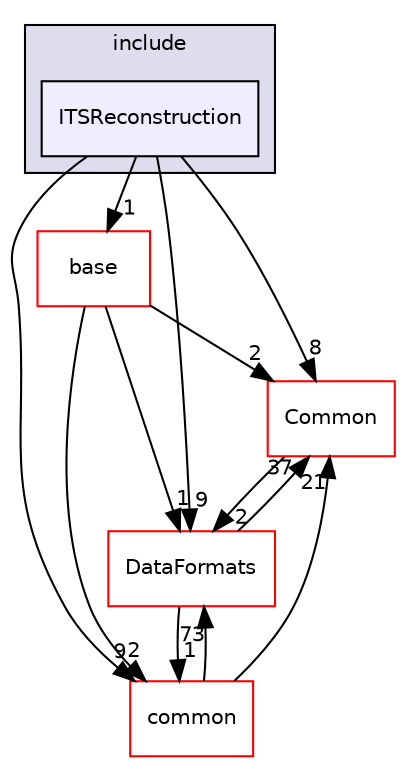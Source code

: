 digraph "/home/travis/build/AliceO2Group/AliceO2/Detectors/ITSMFT/ITS/reconstruction/include/ITSReconstruction" {
  bgcolor=transparent;
  compound=true
  node [ fontsize="10", fontname="Helvetica"];
  edge [ labelfontsize="10", labelfontname="Helvetica"];
  subgraph clusterdir_a7418508cffd1c8afbbd736339058404 {
    graph [ bgcolor="#ddddee", pencolor="black", label="include" fontname="Helvetica", fontsize="10", URL="dir_a7418508cffd1c8afbbd736339058404.html"]
  dir_b15c23a2d1afdaa7d6916e7a87292e69 [shape=box, label="ITSReconstruction", style="filled", fillcolor="#eeeeff", pencolor="black", URL="dir_b15c23a2d1afdaa7d6916e7a87292e69.html"];
  }
  dir_eedff867f3c4e67d20b227cb6e0f96ab [shape=box label="base" color="red" URL="dir_eedff867f3c4e67d20b227cb6e0f96ab.html"];
  dir_4ab6b4cc6a7edbff49100e9123df213f [shape=box label="Common" color="red" URL="dir_4ab6b4cc6a7edbff49100e9123df213f.html"];
  dir_85bf31a2e8d306e7598ffcb73f8df6bf [shape=box label="common" color="red" URL="dir_85bf31a2e8d306e7598ffcb73f8df6bf.html"];
  dir_2171f7ec022c5423887b07c69b2f5b48 [shape=box label="DataFormats" color="red" URL="dir_2171f7ec022c5423887b07c69b2f5b48.html"];
  dir_eedff867f3c4e67d20b227cb6e0f96ab->dir_4ab6b4cc6a7edbff49100e9123df213f [headlabel="2", labeldistance=1.5 headhref="dir_000511_000031.html"];
  dir_eedff867f3c4e67d20b227cb6e0f96ab->dir_85bf31a2e8d306e7598ffcb73f8df6bf [headlabel="2", labeldistance=1.5 headhref="dir_000511_000065.html"];
  dir_eedff867f3c4e67d20b227cb6e0f96ab->dir_2171f7ec022c5423887b07c69b2f5b48 [headlabel="1", labeldistance=1.5 headhref="dir_000511_000080.html"];
  dir_4ab6b4cc6a7edbff49100e9123df213f->dir_2171f7ec022c5423887b07c69b2f5b48 [headlabel="2", labeldistance=1.5 headhref="dir_000031_000080.html"];
  dir_85bf31a2e8d306e7598ffcb73f8df6bf->dir_4ab6b4cc6a7edbff49100e9123df213f [headlabel="21", labeldistance=1.5 headhref="dir_000065_000031.html"];
  dir_85bf31a2e8d306e7598ffcb73f8df6bf->dir_2171f7ec022c5423887b07c69b2f5b48 [headlabel="73", labeldistance=1.5 headhref="dir_000065_000080.html"];
  dir_b15c23a2d1afdaa7d6916e7a87292e69->dir_eedff867f3c4e67d20b227cb6e0f96ab [headlabel="1", labeldistance=1.5 headhref="dir_000532_000511.html"];
  dir_b15c23a2d1afdaa7d6916e7a87292e69->dir_4ab6b4cc6a7edbff49100e9123df213f [headlabel="8", labeldistance=1.5 headhref="dir_000532_000031.html"];
  dir_b15c23a2d1afdaa7d6916e7a87292e69->dir_85bf31a2e8d306e7598ffcb73f8df6bf [headlabel="9", labeldistance=1.5 headhref="dir_000532_000065.html"];
  dir_b15c23a2d1afdaa7d6916e7a87292e69->dir_2171f7ec022c5423887b07c69b2f5b48 [headlabel="9", labeldistance=1.5 headhref="dir_000532_000080.html"];
  dir_2171f7ec022c5423887b07c69b2f5b48->dir_4ab6b4cc6a7edbff49100e9123df213f [headlabel="37", labeldistance=1.5 headhref="dir_000080_000031.html"];
  dir_2171f7ec022c5423887b07c69b2f5b48->dir_85bf31a2e8d306e7598ffcb73f8df6bf [headlabel="1", labeldistance=1.5 headhref="dir_000080_000065.html"];
}
